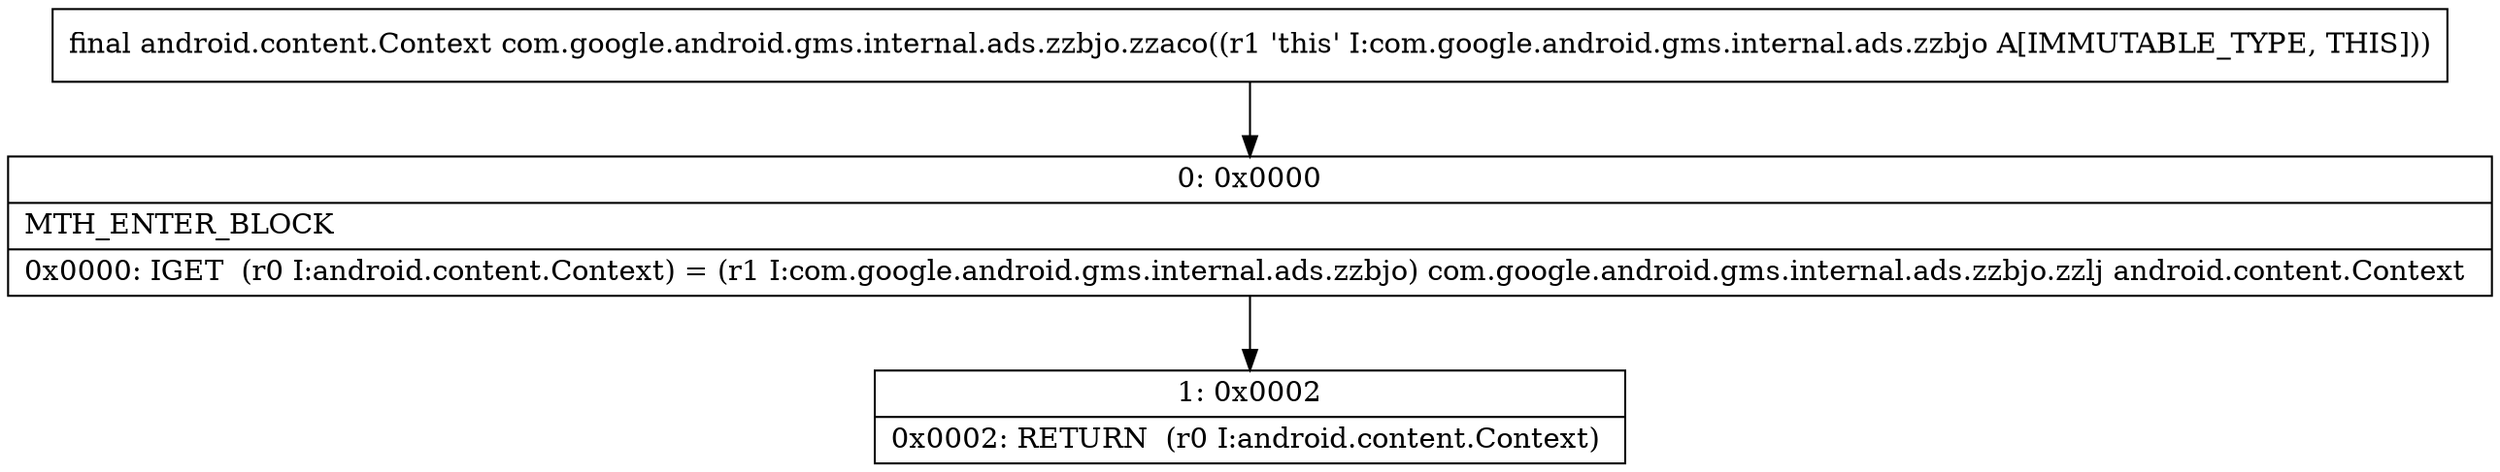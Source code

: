 digraph "CFG forcom.google.android.gms.internal.ads.zzbjo.zzaco()Landroid\/content\/Context;" {
Node_0 [shape=record,label="{0\:\ 0x0000|MTH_ENTER_BLOCK\l|0x0000: IGET  (r0 I:android.content.Context) = (r1 I:com.google.android.gms.internal.ads.zzbjo) com.google.android.gms.internal.ads.zzbjo.zzlj android.content.Context \l}"];
Node_1 [shape=record,label="{1\:\ 0x0002|0x0002: RETURN  (r0 I:android.content.Context) \l}"];
MethodNode[shape=record,label="{final android.content.Context com.google.android.gms.internal.ads.zzbjo.zzaco((r1 'this' I:com.google.android.gms.internal.ads.zzbjo A[IMMUTABLE_TYPE, THIS])) }"];
MethodNode -> Node_0;
Node_0 -> Node_1;
}

